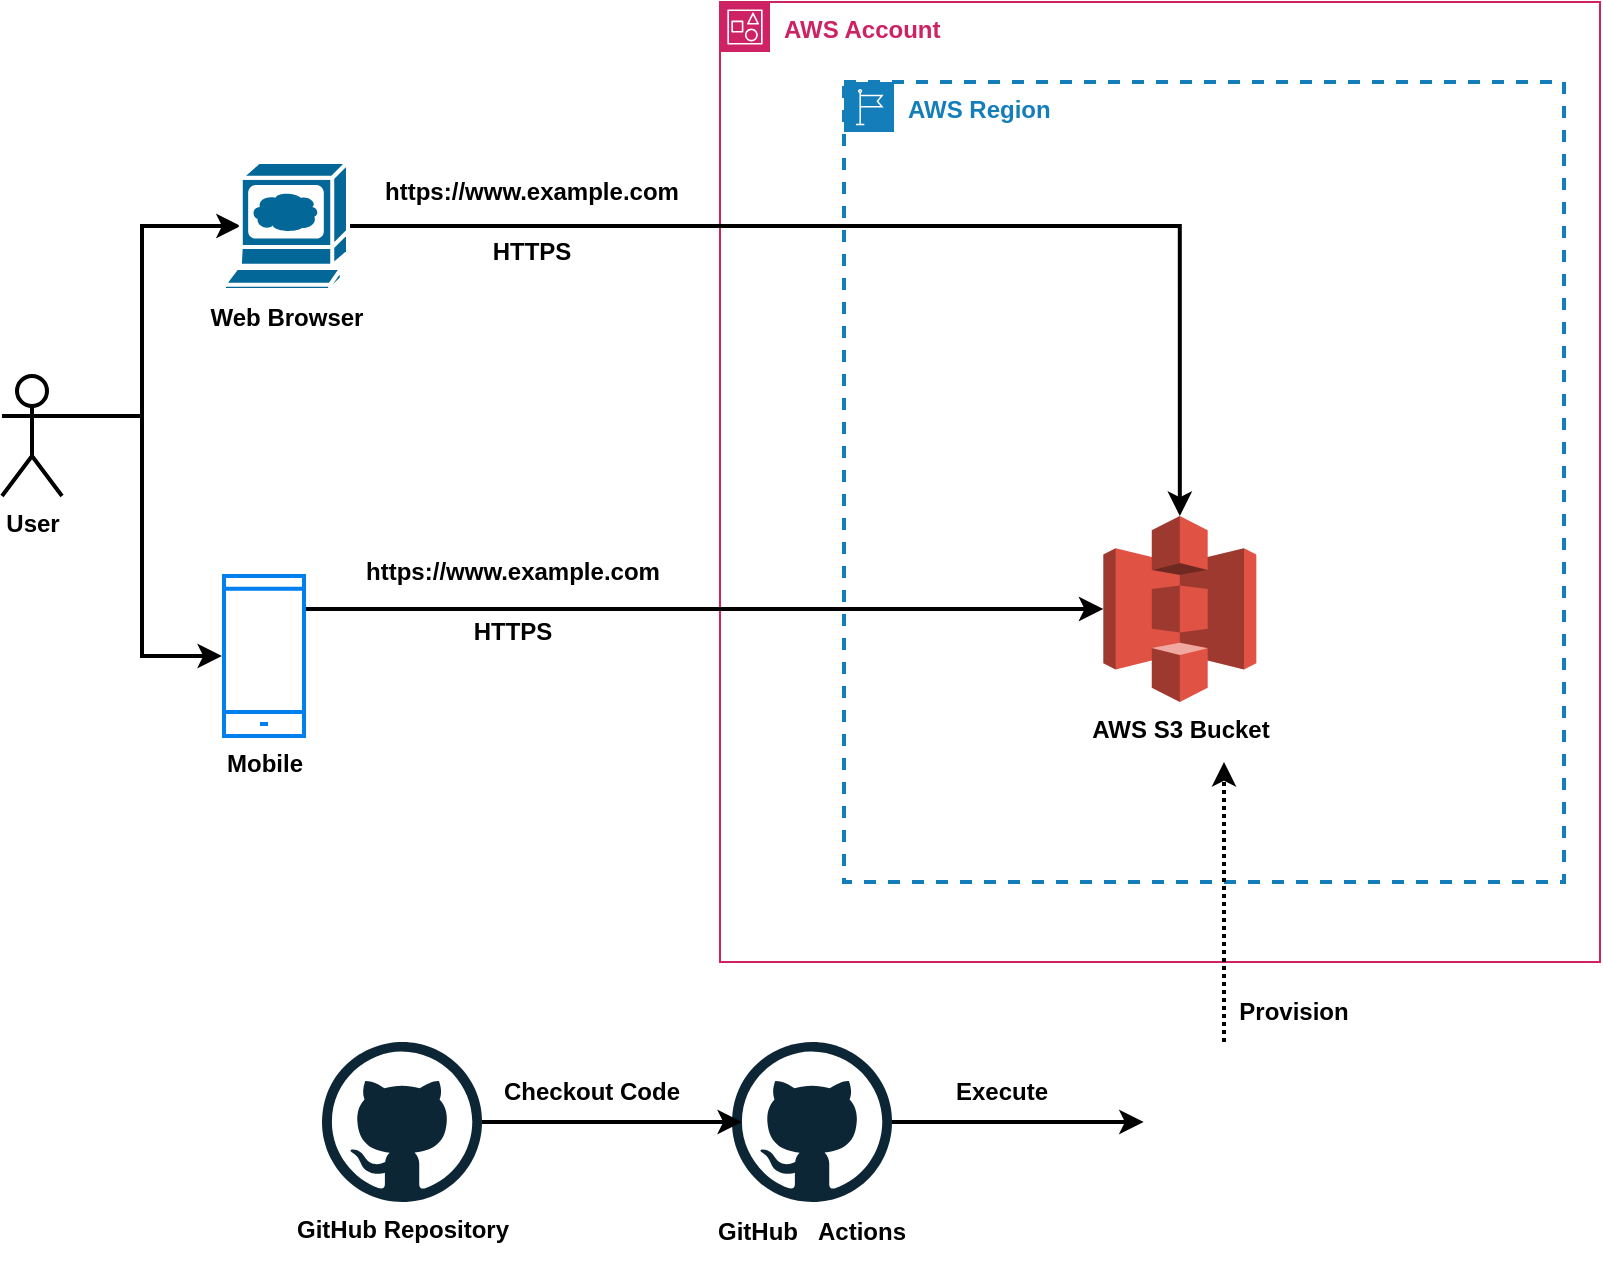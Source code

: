 <mxfile version="21.6.1" type="device">
  <diagram id="Jrhpwi8ZvEjFuphMwVDC" name="Page-1">
    <mxGraphModel dx="1418" dy="838" grid="1" gridSize="10" guides="1" tooltips="1" connect="1" arrows="1" fold="1" page="1" pageScale="1" pageWidth="850" pageHeight="1100" math="0" shadow="0">
      <root>
        <mxCell id="0" />
        <mxCell id="1" parent="0" />
        <mxCell id="m6BbedKXD78glO7V8403-9" value="&lt;b&gt;AWS Region&lt;/b&gt;" style="points=[[0,0],[0.25,0],[0.5,0],[0.75,0],[1,0],[1,0.25],[1,0.5],[1,0.75],[1,1],[0.75,1],[0.5,1],[0.25,1],[0,1],[0,0.75],[0,0.5],[0,0.25]];outlineConnect=0;gradientColor=none;html=1;whiteSpace=wrap;fontSize=12;fontStyle=0;container=1;pointerEvents=0;collapsible=0;recursiveResize=0;shape=mxgraph.aws4.group;grIcon=mxgraph.aws4.group_region;strokeColor=#147EBA;fillColor=none;verticalAlign=top;align=left;spacingLeft=30;fontColor=#147EBA;dashed=1;strokeWidth=2;" parent="1" vertex="1">
          <mxGeometry x="461" y="80" width="360" height="400" as="geometry" />
        </mxCell>
        <mxCell id="TGyyPPCAWyqDZNZTMzX8-10" value="&lt;b&gt;AWS Account&lt;/b&gt;" style="points=[[0,0],[0.25,0],[0.5,0],[0.75,0],[1,0],[1,0.25],[1,0.5],[1,0.75],[1,1],[0.75,1],[0.5,1],[0.25,1],[0,1],[0,0.75],[0,0.5],[0,0.25]];outlineConnect=0;gradientColor=none;html=1;whiteSpace=wrap;fontSize=12;fontStyle=0;container=1;pointerEvents=0;collapsible=0;recursiveResize=0;shape=mxgraph.aws4.group;grIcon=mxgraph.aws4.group_account;strokeColor=#CD2264;fillColor=none;verticalAlign=top;align=left;spacingLeft=30;fontColor=#CD2264;dashed=0;" parent="1" vertex="1">
          <mxGeometry x="399" y="40" width="440" height="480" as="geometry" />
        </mxCell>
        <mxCell id="AbGAfcEU0yA4tNjeaJxV-1" value="AWS S3 Bucket" style="outlineConnect=0;dashed=0;verticalLabelPosition=bottom;verticalAlign=top;align=center;html=1;shape=mxgraph.aws3.s3;fillColor=#E05243;gradientColor=none;fontStyle=1" vertex="1" parent="TGyyPPCAWyqDZNZTMzX8-10">
          <mxGeometry x="191.67" y="257" width="76.5" height="93" as="geometry" />
        </mxCell>
        <mxCell id="AbGAfcEU0yA4tNjeaJxV-2" style="edgeStyle=orthogonalEdgeStyle;rounded=0;orthogonalLoop=1;jettySize=auto;html=1;entryX=0;entryY=0.5;entryDx=0;entryDy=0;strokeWidth=2;" edge="1" parent="1" source="TGyyPPCAWyqDZNZTMzX8-13" target="TGyyPPCAWyqDZNZTMzX8-14">
          <mxGeometry relative="1" as="geometry" />
        </mxCell>
        <mxCell id="TGyyPPCAWyqDZNZTMzX8-13" value="" style="dashed=0;outlineConnect=0;html=1;align=center;labelPosition=center;verticalLabelPosition=bottom;verticalAlign=top;shape=mxgraph.weblogos.github;fontSize=12;fontColor=#000000;" parent="1" vertex="1">
          <mxGeometry x="405" y="560" width="80" height="80" as="geometry" />
        </mxCell>
        <mxCell id="TGyyPPCAWyqDZNZTMzX8-14" value="" style="shape=image;verticalLabelPosition=bottom;labelBackgroundColor=default;verticalAlign=top;aspect=fixed;imageAspect=0;image=https://uploads-ssl.webflow.com/6340ceb04078362242dd4eb9/636131fe1f44d41e7af2eb78_terraform-logo.png;" parent="1" vertex="1">
          <mxGeometry x="610.85" y="560" width="80.15" height="80" as="geometry" />
        </mxCell>
        <mxCell id="TGyyPPCAWyqDZNZTMzX8-17" style="edgeStyle=orthogonalEdgeStyle;rounded=0;orthogonalLoop=1;jettySize=auto;html=1;strokeWidth=2;fontSize=12;fontColor=#000000;dashed=1;dashPattern=1 1;" parent="1" source="TGyyPPCAWyqDZNZTMzX8-14" edge="1">
          <mxGeometry relative="1" as="geometry">
            <mxPoint x="651" y="420" as="targetPoint" />
          </mxGeometry>
        </mxCell>
        <mxCell id="TGyyPPCAWyqDZNZTMzX8-31" style="edgeStyle=orthogonalEdgeStyle;rounded=0;orthogonalLoop=1;jettySize=auto;html=1;strokeWidth=2;fontSize=12;fontColor=#000000;" parent="1" source="TGyyPPCAWyqDZNZTMzX8-30" edge="1">
          <mxGeometry relative="1" as="geometry">
            <mxPoint x="410" y="600" as="targetPoint" />
          </mxGeometry>
        </mxCell>
        <mxCell id="TGyyPPCAWyqDZNZTMzX8-30" value="&lt;b&gt;GitHub Repository&lt;/b&gt;" style="dashed=0;outlineConnect=0;html=1;align=center;labelPosition=center;verticalLabelPosition=bottom;verticalAlign=top;shape=mxgraph.weblogos.github;fontSize=12;fontColor=#000000;" parent="1" vertex="1">
          <mxGeometry x="200" y="560" width="80" height="80" as="geometry" />
        </mxCell>
        <mxCell id="TGyyPPCAWyqDZNZTMzX8-32" value="Checkout Code" style="text;html=1;strokeColor=none;fillColor=none;align=center;verticalAlign=middle;whiteSpace=wrap;rounded=0;fontSize=12;fontColor=#000000;fontStyle=1" parent="1" vertex="1">
          <mxGeometry x="275" y="570" width="120" height="30" as="geometry" />
        </mxCell>
        <mxCell id="TGyyPPCAWyqDZNZTMzX8-34" value="Execute" style="text;html=1;strokeColor=none;fillColor=none;align=center;verticalAlign=middle;whiteSpace=wrap;rounded=0;fontSize=12;fontColor=#000000;fontStyle=1" parent="1" vertex="1">
          <mxGeometry x="480" y="570" width="120" height="30" as="geometry" />
        </mxCell>
        <mxCell id="TGyyPPCAWyqDZNZTMzX8-25" value="Provision" style="text;html=1;strokeColor=none;fillColor=none;align=center;verticalAlign=middle;whiteSpace=wrap;rounded=0;fontSize=12;fontColor=#000000;fontStyle=1" parent="1" vertex="1">
          <mxGeometry x="651" y="530" width="70" height="30" as="geometry" />
        </mxCell>
        <mxCell id="VidN8sWG7DrmQdtWaYfE-1" value="GitHub&amp;nbsp; &amp;nbsp;Actions" style="text;html=1;strokeColor=none;fillColor=none;align=center;verticalAlign=middle;whiteSpace=wrap;rounded=0;fontSize=12;fontColor=#000000;fontStyle=1" parent="1" vertex="1">
          <mxGeometry x="390" y="640" width="110" height="30" as="geometry" />
        </mxCell>
        <mxCell id="VCx6waigH7uRtRWKkkfv-4" value="" style="edgeStyle=orthogonalEdgeStyle;rounded=0;orthogonalLoop=1;jettySize=auto;html=1;entryX=0.135;entryY=0.5;entryDx=0;entryDy=0;entryPerimeter=0;strokeWidth=2;" parent="1" source="VCx6waigH7uRtRWKkkfv-1" target="VCx6waigH7uRtRWKkkfv-2" edge="1">
          <mxGeometry relative="1" as="geometry">
            <Array as="points">
              <mxPoint x="110" y="247" />
              <mxPoint x="110" y="152" />
            </Array>
          </mxGeometry>
        </mxCell>
        <mxCell id="VCx6waigH7uRtRWKkkfv-5" style="edgeStyle=orthogonalEdgeStyle;rounded=0;orthogonalLoop=1;jettySize=auto;html=1;entryX=-0.025;entryY=0.5;entryDx=0;entryDy=0;entryPerimeter=0;strokeWidth=2;" parent="1" source="VCx6waigH7uRtRWKkkfv-1" target="VCx6waigH7uRtRWKkkfv-3" edge="1">
          <mxGeometry relative="1" as="geometry">
            <Array as="points">
              <mxPoint x="110" y="247" />
              <mxPoint x="110" y="367" />
            </Array>
          </mxGeometry>
        </mxCell>
        <mxCell id="VCx6waigH7uRtRWKkkfv-1" value="User" style="shape=umlActor;verticalLabelPosition=bottom;verticalAlign=top;html=1;outlineConnect=0;fontStyle=1;strokeWidth=2;" parent="1" vertex="1">
          <mxGeometry x="40" y="227" width="30" height="60" as="geometry" />
        </mxCell>
        <mxCell id="VCx6waigH7uRtRWKkkfv-6" style="edgeStyle=orthogonalEdgeStyle;rounded=0;orthogonalLoop=1;jettySize=auto;html=1;strokeWidth=2;entryX=0.5;entryY=0;entryDx=0;entryDy=0;entryPerimeter=0;" parent="1" source="VCx6waigH7uRtRWKkkfv-2" target="AbGAfcEU0yA4tNjeaJxV-1" edge="1">
          <mxGeometry relative="1" as="geometry">
            <mxPoint x="458.5" y="320" as="targetPoint" />
          </mxGeometry>
        </mxCell>
        <mxCell id="VCx6waigH7uRtRWKkkfv-2" value="&lt;b&gt;Web Browser&lt;/b&gt;" style="shape=mxgraph.cisco.computers_and_peripherals.web_browser;html=1;pointerEvents=1;dashed=0;fillColor=#036897;strokeColor=#ffffff;strokeWidth=2;verticalLabelPosition=bottom;verticalAlign=top;align=center;outlineConnect=0;" parent="1" vertex="1">
          <mxGeometry x="151" y="120" width="62" height="64" as="geometry" />
        </mxCell>
        <mxCell id="VCx6waigH7uRtRWKkkfv-7" style="edgeStyle=orthogonalEdgeStyle;rounded=0;orthogonalLoop=1;jettySize=auto;html=1;strokeWidth=2;entryX=0;entryY=0.5;entryDx=0;entryDy=0;entryPerimeter=0;" parent="1" source="VCx6waigH7uRtRWKkkfv-3" target="AbGAfcEU0yA4tNjeaJxV-1" edge="1">
          <mxGeometry relative="1" as="geometry">
            <Array as="points">
              <mxPoint x="337" y="344" />
            </Array>
            <mxPoint x="418.5" y="350" as="targetPoint" />
          </mxGeometry>
        </mxCell>
        <mxCell id="VCx6waigH7uRtRWKkkfv-3" value="&lt;b&gt;Mobile&lt;/b&gt;" style="html=1;verticalLabelPosition=bottom;align=center;labelBackgroundColor=#ffffff;verticalAlign=top;strokeWidth=2;strokeColor=#0080F0;shadow=0;dashed=0;shape=mxgraph.ios7.icons.smartphone;" parent="1" vertex="1">
          <mxGeometry x="151" y="327" width="40" height="80" as="geometry" />
        </mxCell>
        <mxCell id="VCx6waigH7uRtRWKkkfv-8" value="HTTPS" style="text;html=1;strokeColor=none;fillColor=none;align=center;verticalAlign=middle;whiteSpace=wrap;rounded=0;fontSize=12;fontColor=#000000;fontStyle=1" parent="1" vertex="1">
          <mxGeometry x="191" y="340" width="209" height="30" as="geometry" />
        </mxCell>
        <mxCell id="VCx6waigH7uRtRWKkkfv-9" value="HTTPS" style="text;html=1;strokeColor=none;fillColor=none;align=center;verticalAlign=middle;whiteSpace=wrap;rounded=0;fontSize=12;fontColor=#000000;fontStyle=1" parent="1" vertex="1">
          <mxGeometry x="210" y="150" width="190" height="30" as="geometry" />
        </mxCell>
        <mxCell id="VCx6waigH7uRtRWKkkfv-10" value="https://www.example.com" style="text;html=1;strokeColor=none;fillColor=none;align=center;verticalAlign=middle;whiteSpace=wrap;rounded=0;fontSize=12;fontColor=#000000;fontStyle=1" parent="1" vertex="1">
          <mxGeometry x="191" y="310" width="209" height="30" as="geometry" />
        </mxCell>
        <mxCell id="VCx6waigH7uRtRWKkkfv-11" value="https://www.example.com" style="text;html=1;strokeColor=none;fillColor=none;align=center;verticalAlign=middle;whiteSpace=wrap;rounded=0;fontSize=12;fontColor=#000000;fontStyle=1" parent="1" vertex="1">
          <mxGeometry x="210" y="120" width="190" height="30" as="geometry" />
        </mxCell>
      </root>
    </mxGraphModel>
  </diagram>
</mxfile>
